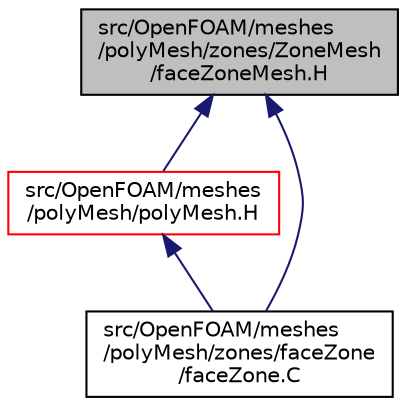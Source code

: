 digraph "src/OpenFOAM/meshes/polyMesh/zones/ZoneMesh/faceZoneMesh.H"
{
  bgcolor="transparent";
  edge [fontname="Helvetica",fontsize="10",labelfontname="Helvetica",labelfontsize="10"];
  node [fontname="Helvetica",fontsize="10",shape=record];
  Node1 [label="src/OpenFOAM/meshes\l/polyMesh/zones/ZoneMesh\l/faceZoneMesh.H",height=0.2,width=0.4,color="black", fillcolor="grey75", style="filled", fontcolor="black"];
  Node1 -> Node2 [dir="back",color="midnightblue",fontsize="10",style="solid",fontname="Helvetica"];
  Node2 [label="src/OpenFOAM/meshes\l/polyMesh/polyMesh.H",height=0.2,width=0.4,color="red",URL="$a08954.html"];
  Node2 -> Node3 [dir="back",color="midnightblue",fontsize="10",style="solid",fontname="Helvetica"];
  Node3 [label="src/OpenFOAM/meshes\l/polyMesh/zones/faceZone\l/faceZone.C",height=0.2,width=0.4,color="black",URL="$a09006.html"];
  Node1 -> Node3 [dir="back",color="midnightblue",fontsize="10",style="solid",fontname="Helvetica"];
}
